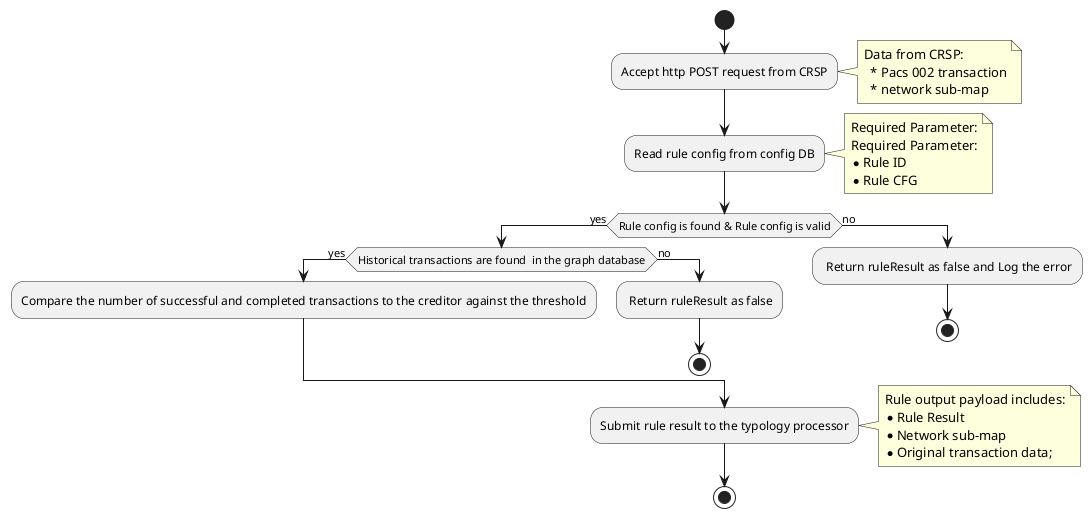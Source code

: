 @startuml
start
:Accept http POST request from CRSP;
 note right
          Data from CRSP:
            * Pacs 002 transaction
            * network sub-map
        end note
:Read rule config from config DB;
 note right
            Required Parameter:
            Required Parameter:
            * Rule ID
            * Rule CFG
        end note
if (Rule config is found & Rule config is valid) then (yes)
  if (Historical transactions are found  in the graph database) then (yes)
   :Compare the number of successful and completed transactions to the creditor against the threshold;
  else (no)
   : Return ruleResult as false;
   stop
  endif
else (no)
  : Return ruleResult as false and Log the error;
  stop
endif
:Submit rule result to the typology processor;
note right
    Rule output payload includes:
    * Rule Result
    * Network sub-map
    * Original transaction data;
end note
stop
@enduml
